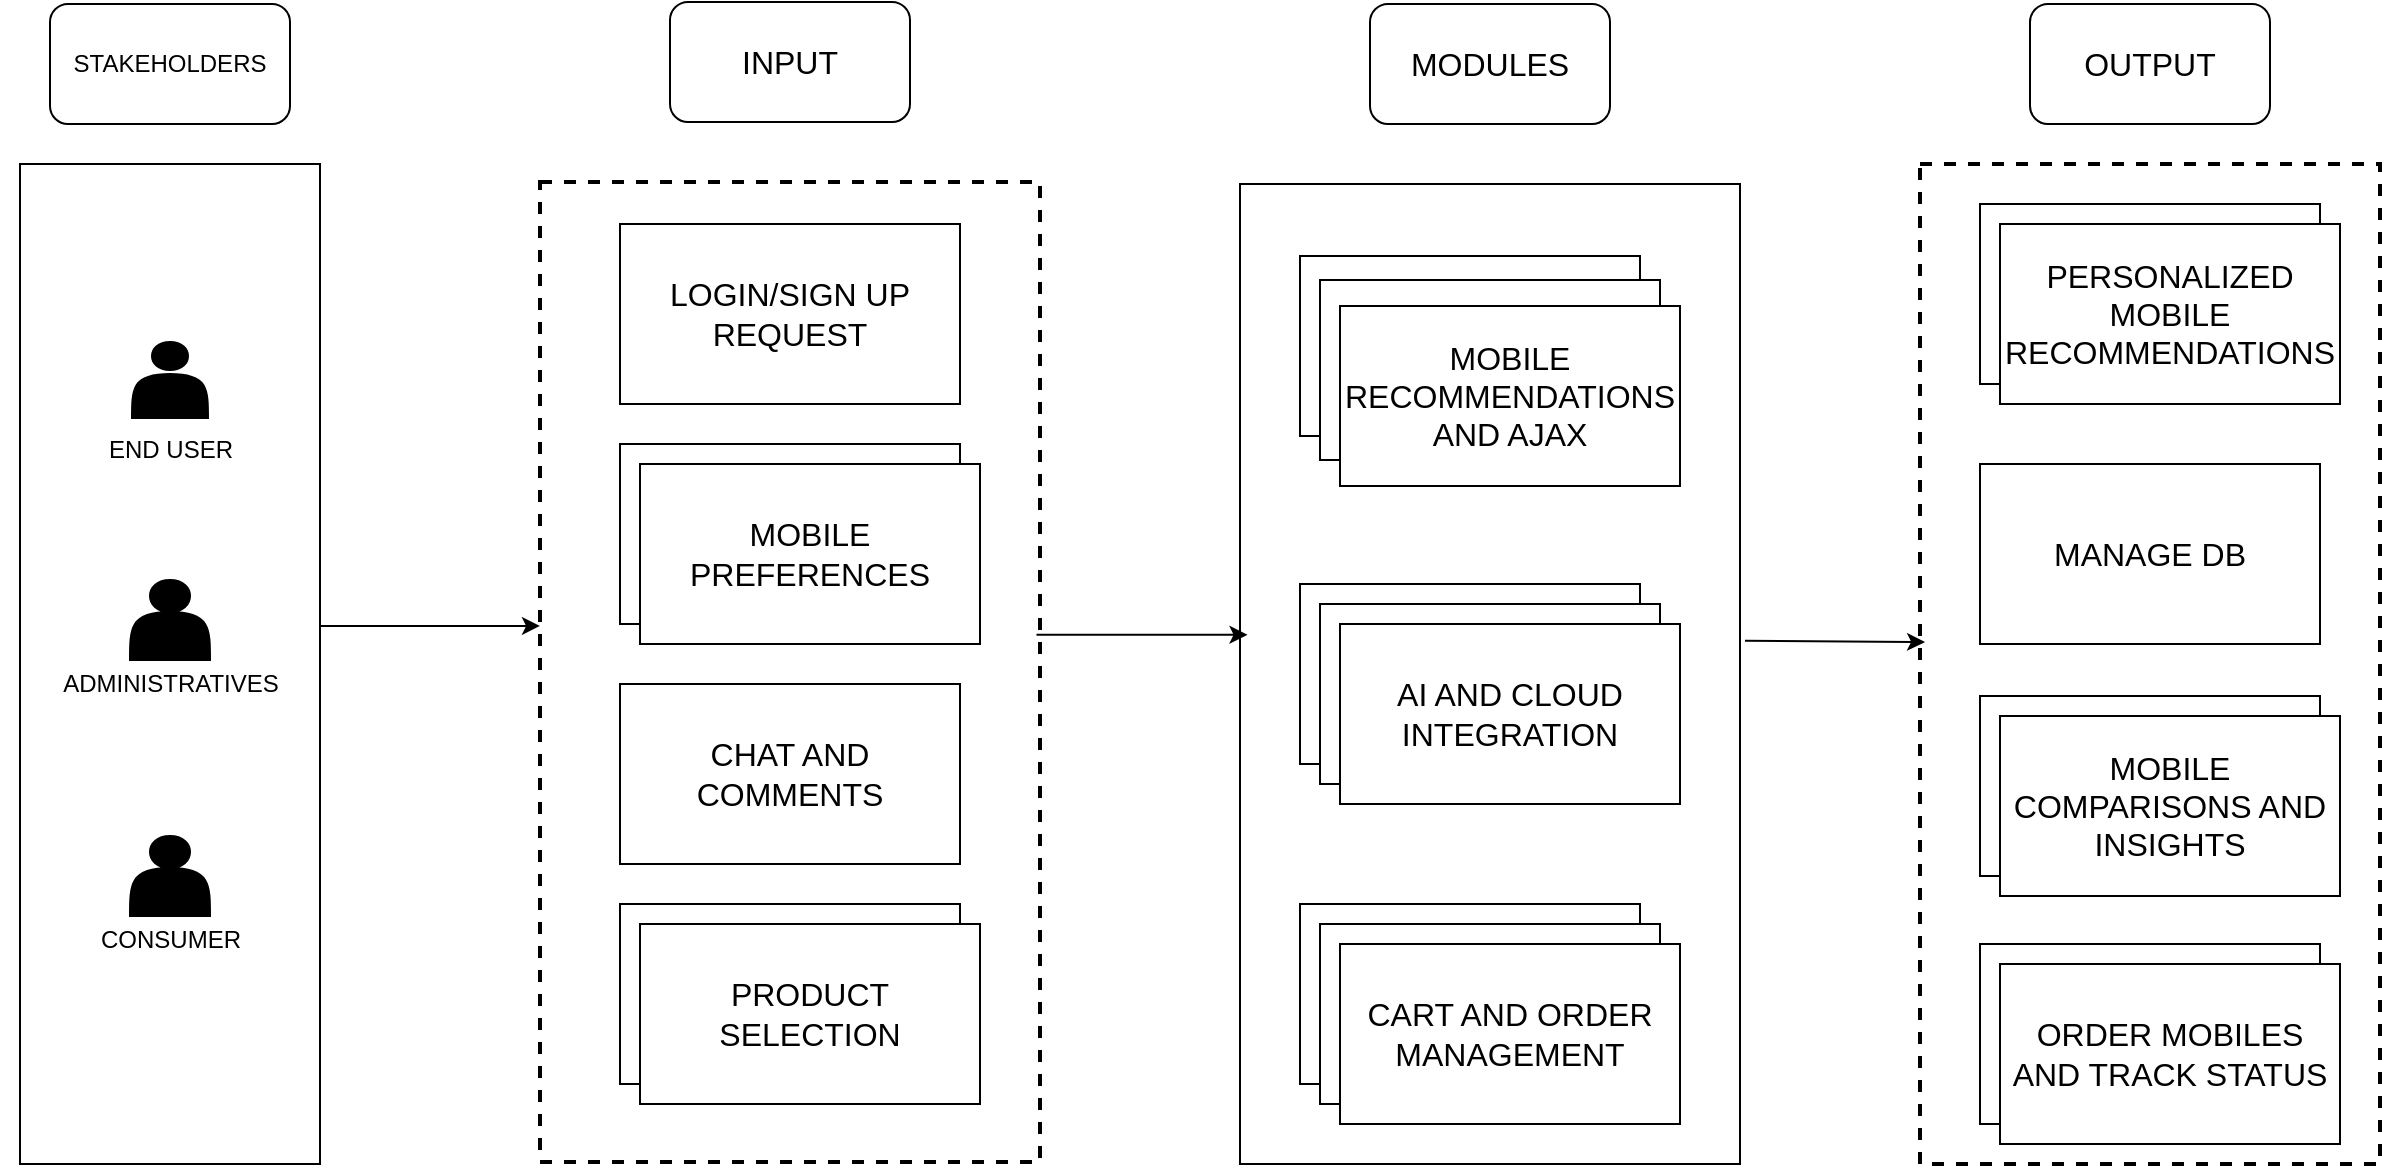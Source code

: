 <mxfile version="26.2.15">
  <diagram name="Page-1" id="9MKQ7-eeR8HE_TzTxk58">
    <mxGraphModel dx="726" dy="540" grid="1" gridSize="10" guides="1" tooltips="1" connect="1" arrows="1" fold="1" page="1" pageScale="1" pageWidth="850" pageHeight="1100" math="0" shadow="0">
      <root>
        <mxCell id="0" />
        <mxCell id="1" parent="0" />
        <mxCell id="cV-ADxkEV9v2yOwcHsHw-31" value="" style="group;fontSize=16;" parent="1" vertex="1" connectable="0">
          <mxGeometry x="680" y="110" width="250" height="580" as="geometry" />
        </mxCell>
        <mxCell id="cV-ADxkEV9v2yOwcHsHw-32" value="MODULES" style="rounded=1;whiteSpace=wrap;html=1;fontSize=16;" parent="cV-ADxkEV9v2yOwcHsHw-31" vertex="1">
          <mxGeometry x="65" width="120" height="60" as="geometry" />
        </mxCell>
        <mxCell id="cV-ADxkEV9v2yOwcHsHw-33" value="" style="html=1;whiteSpace=wrap;strokeWidth=1;fontSize=16;" parent="cV-ADxkEV9v2yOwcHsHw-31" vertex="1">
          <mxGeometry y="90" width="250" height="490" as="geometry" />
        </mxCell>
        <mxCell id="cV-ADxkEV9v2yOwcHsHw-35" value="" style="rounded=0;whiteSpace=wrap;html=1;fontSize=16;" parent="cV-ADxkEV9v2yOwcHsHw-31" vertex="1">
          <mxGeometry x="30" y="290" width="170" height="90" as="geometry" />
        </mxCell>
        <mxCell id="8Y53uQcVCTDn77OO1NvF-1" value="" style="rounded=0;whiteSpace=wrap;html=1;fontSize=16;" parent="cV-ADxkEV9v2yOwcHsHw-31" vertex="1">
          <mxGeometry x="30" y="450" width="170" height="90" as="geometry" />
        </mxCell>
        <mxCell id="dLE4pz-oNMz9xizT96WN-14" value="" style="rounded=0;whiteSpace=wrap;html=1;fontSize=16;" parent="cV-ADxkEV9v2yOwcHsHw-31" vertex="1">
          <mxGeometry x="40" y="460" width="170" height="90" as="geometry" />
        </mxCell>
        <mxCell id="rjuz7n5suw_apkvaRz9p-3" value="CART AND ORDER MANAGEMENT" style="rounded=0;whiteSpace=wrap;html=1;fontSize=16;" parent="cV-ADxkEV9v2yOwcHsHw-31" vertex="1">
          <mxGeometry x="50" y="470" width="170" height="90" as="geometry" />
        </mxCell>
        <mxCell id="dLE4pz-oNMz9xizT96WN-16" value="" style="rounded=0;whiteSpace=wrap;html=1;fontSize=16;" parent="cV-ADxkEV9v2yOwcHsHw-31" vertex="1">
          <mxGeometry x="40" y="300" width="170" height="90" as="geometry" />
        </mxCell>
        <mxCell id="dLE4pz-oNMz9xizT96WN-15" value="AI AND CLOUD INTEGRATION" style="rounded=0;whiteSpace=wrap;html=1;fontSize=16;" parent="cV-ADxkEV9v2yOwcHsHw-31" vertex="1">
          <mxGeometry x="50" y="310" width="170" height="90" as="geometry" />
        </mxCell>
        <mxCell id="dLE4pz-oNMz9xizT96WN-17" value="" style="rounded=0;whiteSpace=wrap;html=1;fontSize=16;" parent="cV-ADxkEV9v2yOwcHsHw-31" vertex="1">
          <mxGeometry x="30" y="126" width="170" height="90" as="geometry" />
        </mxCell>
        <mxCell id="dLE4pz-oNMz9xizT96WN-18" value="" style="rounded=0;whiteSpace=wrap;html=1;fontSize=16;" parent="cV-ADxkEV9v2yOwcHsHw-31" vertex="1">
          <mxGeometry x="40" y="138" width="170" height="90" as="geometry" />
        </mxCell>
        <mxCell id="cV-ADxkEV9v2yOwcHsHw-34" value="MOBILE RECOMMENDATIONS AND AJAX" style="rounded=0;whiteSpace=wrap;html=1;fontSize=16;" parent="cV-ADxkEV9v2yOwcHsHw-31" vertex="1">
          <mxGeometry x="50" y="151" width="170" height="90" as="geometry" />
        </mxCell>
        <mxCell id="cV-ADxkEV9v2yOwcHsHw-29" value="" style="group;movable=1;resizable=1;rotatable=1;deletable=1;editable=1;locked=0;connectable=1;" parent="1" vertex="1" connectable="0">
          <mxGeometry x="60" y="110" width="170" height="580" as="geometry" />
        </mxCell>
        <mxCell id="cV-ADxkEV9v2yOwcHsHw-1" value="STAKEHOLDERS" style="rounded=1;whiteSpace=wrap;html=1;movable=1;resizable=1;rotatable=1;deletable=1;editable=1;locked=0;connectable=1;" parent="cV-ADxkEV9v2yOwcHsHw-29" vertex="1">
          <mxGeometry x="25" width="120" height="60" as="geometry" />
        </mxCell>
        <mxCell id="cV-ADxkEV9v2yOwcHsHw-6" value="" style="rounded=0;whiteSpace=wrap;html=1;movable=1;resizable=1;rotatable=1;deletable=1;editable=1;locked=0;connectable=1;" parent="cV-ADxkEV9v2yOwcHsHw-29" vertex="1">
          <mxGeometry x="10" y="80" width="150" height="500" as="geometry" />
        </mxCell>
        <mxCell id="cV-ADxkEV9v2yOwcHsHw-19" value="END USER" style="text;html=1;align=center;verticalAlign=middle;resizable=1;points=[];autosize=1;strokeColor=none;fillColor=none;movable=1;rotatable=1;deletable=1;editable=1;locked=0;connectable=1;" parent="cV-ADxkEV9v2yOwcHsHw-29" vertex="1">
          <mxGeometry x="40" y="208" width="90" height="30" as="geometry" />
        </mxCell>
        <mxCell id="cV-ADxkEV9v2yOwcHsHw-20" value="CONSUMER" style="text;html=1;align=center;verticalAlign=middle;resizable=1;points=[];autosize=1;strokeColor=none;fillColor=none;movable=1;rotatable=1;deletable=1;editable=1;locked=0;connectable=1;" parent="cV-ADxkEV9v2yOwcHsHw-29" vertex="1">
          <mxGeometry x="40" y="453" width="90" height="30" as="geometry" />
        </mxCell>
        <mxCell id="dLE4pz-oNMz9xizT96WN-1" value="" style="shape=actor;whiteSpace=wrap;html=1;fillColor=#000000;strokeColor=#FFFFFF;" parent="cV-ADxkEV9v2yOwcHsHw-29" vertex="1">
          <mxGeometry x="65" y="168" width="40" height="40" as="geometry" />
        </mxCell>
        <mxCell id="dLE4pz-oNMz9xizT96WN-2" value="" style="shape=actor;whiteSpace=wrap;html=1;fillColor=#000000;" parent="cV-ADxkEV9v2yOwcHsHw-29" vertex="1">
          <mxGeometry x="65" y="416" width="40" height="40" as="geometry" />
        </mxCell>
        <mxCell id="dLE4pz-oNMz9xizT96WN-3" value="" style="shape=actor;whiteSpace=wrap;html=1;fillColor=#000000;" parent="cV-ADxkEV9v2yOwcHsHw-29" vertex="1">
          <mxGeometry x="65" y="288" width="40" height="40" as="geometry" />
        </mxCell>
        <mxCell id="dLE4pz-oNMz9xizT96WN-4" value="ADMINISTRATIVES" style="text;html=1;align=center;verticalAlign=middle;resizable=1;points=[];autosize=1;strokeColor=none;fillColor=none;movable=1;rotatable=1;deletable=1;editable=1;locked=0;connectable=1;" parent="cV-ADxkEV9v2yOwcHsHw-29" vertex="1">
          <mxGeometry x="20" y="325" width="130" height="30" as="geometry" />
        </mxCell>
        <mxCell id="cV-ADxkEV9v2yOwcHsHw-30" value="" style="group;fontSize=16;" parent="1" vertex="1" connectable="0">
          <mxGeometry x="330" y="109" width="250" height="580" as="geometry" />
        </mxCell>
        <mxCell id="cV-ADxkEV9v2yOwcHsHw-2" value="INPUT" style="rounded=1;whiteSpace=wrap;html=1;fontSize=16;" parent="cV-ADxkEV9v2yOwcHsHw-30" vertex="1">
          <mxGeometry x="65" width="120" height="60" as="geometry" />
        </mxCell>
        <mxCell id="cV-ADxkEV9v2yOwcHsHw-7" value="" style="html=1;dashed=1;whiteSpace=wrap;strokeWidth=2;fontSize=16;" parent="cV-ADxkEV9v2yOwcHsHw-30" vertex="1">
          <mxGeometry y="90" width="250" height="490" as="geometry" />
        </mxCell>
        <mxCell id="cV-ADxkEV9v2yOwcHsHw-8" value="" style="rounded=0;whiteSpace=wrap;html=1;fontSize=16;" parent="cV-ADxkEV9v2yOwcHsHw-30" vertex="1">
          <mxGeometry x="40" y="221" width="170" height="90" as="geometry" />
        </mxCell>
        <mxCell id="cV-ADxkEV9v2yOwcHsHw-27" value="" style="rounded=0;whiteSpace=wrap;html=1;fontSize=16;" parent="cV-ADxkEV9v2yOwcHsHw-30" vertex="1">
          <mxGeometry x="40" y="451" width="170" height="90" as="geometry" />
        </mxCell>
        <mxCell id="rjuz7n5suw_apkvaRz9p-1" value="MOBILE PREFERENCES" style="rounded=0;whiteSpace=wrap;html=1;fontSize=16;" parent="cV-ADxkEV9v2yOwcHsHw-30" vertex="1">
          <mxGeometry x="50" y="231" width="170" height="90" as="geometry" />
        </mxCell>
        <mxCell id="rjuz7n5suw_apkvaRz9p-2" value="PRODUCT SELECTION" style="rounded=0;whiteSpace=wrap;html=1;fontSize=16;" parent="cV-ADxkEV9v2yOwcHsHw-30" vertex="1">
          <mxGeometry x="50" y="461" width="170" height="90" as="geometry" />
        </mxCell>
        <mxCell id="dLE4pz-oNMz9xizT96WN-5" value="LOGIN/SIGN UP REQUEST" style="rounded=0;whiteSpace=wrap;html=1;fontSize=16;" parent="cV-ADxkEV9v2yOwcHsHw-30" vertex="1">
          <mxGeometry x="40" y="111" width="170" height="90" as="geometry" />
        </mxCell>
        <mxCell id="dLE4pz-oNMz9xizT96WN-6" value="CHAT AND COMMENTS" style="rounded=0;whiteSpace=wrap;html=1;fontSize=16;" parent="cV-ADxkEV9v2yOwcHsHw-30" vertex="1">
          <mxGeometry x="40" y="341" width="170" height="90" as="geometry" />
        </mxCell>
        <mxCell id="cV-ADxkEV9v2yOwcHsHw-52" value="" style="rounded=0;whiteSpace=wrap;html=1;dashed=1;strokeWidth=2;fontSize=16;" parent="1" vertex="1">
          <mxGeometry x="1020" y="190" width="230" height="500" as="geometry" />
        </mxCell>
        <mxCell id="cV-ADxkEV9v2yOwcHsHw-38" value="OUTPUT" style="rounded=1;whiteSpace=wrap;html=1;fontSize=16;" parent="1" vertex="1">
          <mxGeometry x="1075" y="110" width="120" height="60" as="geometry" />
        </mxCell>
        <mxCell id="cV-ADxkEV9v2yOwcHsHw-41" value="" style="rounded=0;whiteSpace=wrap;html=1;fontSize=16;" parent="1" vertex="1">
          <mxGeometry x="1050" y="210" width="170" height="90" as="geometry" />
        </mxCell>
        <mxCell id="cV-ADxkEV9v2yOwcHsHw-42" value="" style="rounded=0;whiteSpace=wrap;html=1;fontSize=16;" parent="1" vertex="1">
          <mxGeometry x="1050" y="456" width="170" height="90" as="geometry" />
        </mxCell>
        <mxCell id="cV-ADxkEV9v2yOwcHsHw-43" value="" style="endArrow=classic;html=1;rounded=0;exitX=0.998;exitY=0.462;exitDx=0;exitDy=0;exitPerimeter=0;entryX=0;entryY=0.453;entryDx=0;entryDy=0;entryPerimeter=0;" parent="1" source="cV-ADxkEV9v2yOwcHsHw-6" target="cV-ADxkEV9v2yOwcHsHw-7" edge="1">
          <mxGeometry width="50" height="50" relative="1" as="geometry">
            <mxPoint x="210" y="690" as="sourcePoint" />
            <mxPoint x="260" y="640" as="targetPoint" />
          </mxGeometry>
        </mxCell>
        <mxCell id="cV-ADxkEV9v2yOwcHsHw-44" value="" style="endArrow=classic;html=1;rounded=0;exitX=0.993;exitY=0.462;exitDx=0;exitDy=0;exitPerimeter=0;entryX=0.015;entryY=0.46;entryDx=0;entryDy=0;entryPerimeter=0;fontSize=16;" parent="1" source="cV-ADxkEV9v2yOwcHsHw-7" target="cV-ADxkEV9v2yOwcHsHw-33" edge="1">
          <mxGeometry width="50" height="50" relative="1" as="geometry">
            <mxPoint x="630" y="630" as="sourcePoint" />
            <mxPoint x="680" y="580" as="targetPoint" />
          </mxGeometry>
        </mxCell>
        <mxCell id="cV-ADxkEV9v2yOwcHsHw-45" value="" style="endArrow=classic;html=1;rounded=0;exitX=1.01;exitY=0.466;exitDx=0;exitDy=0;exitPerimeter=0;fontSize=16;entryX=0.011;entryY=0.478;entryDx=0;entryDy=0;entryPerimeter=0;" parent="1" source="cV-ADxkEV9v2yOwcHsHw-33" target="cV-ADxkEV9v2yOwcHsHw-52" edge="1">
          <mxGeometry width="50" height="50" relative="1" as="geometry">
            <mxPoint x="890" y="630" as="sourcePoint" />
            <mxPoint x="1020" y="430" as="targetPoint" />
          </mxGeometry>
        </mxCell>
        <mxCell id="dLE4pz-oNMz9xizT96WN-20" value="PERSONALIZED MOBILE RECOMMENDATIONS" style="rounded=0;whiteSpace=wrap;html=1;fontSize=16;" parent="1" vertex="1">
          <mxGeometry x="1060" y="220" width="170" height="90" as="geometry" />
        </mxCell>
        <mxCell id="dLE4pz-oNMz9xizT96WN-21" value="MOBILE COMPARISONS AND INSIGHTS" style="rounded=0;whiteSpace=wrap;html=1;fontSize=16;" parent="1" vertex="1">
          <mxGeometry x="1060" y="466" width="170" height="90" as="geometry" />
        </mxCell>
        <mxCell id="dLE4pz-oNMz9xizT96WN-23" value="MANAGE DB" style="rounded=0;whiteSpace=wrap;html=1;fontSize=16;" parent="1" vertex="1">
          <mxGeometry x="1050" y="340" width="170" height="90" as="geometry" />
        </mxCell>
        <mxCell id="dLE4pz-oNMz9xizT96WN-25" value="" style="rounded=0;whiteSpace=wrap;html=1;fontSize=16;" parent="1" vertex="1">
          <mxGeometry x="1050" y="580" width="170" height="90" as="geometry" />
        </mxCell>
        <mxCell id="2HXPZsUzLgR3vs4WT88c-22" value="ORDER MOBILES AND TRACK STATUS" style="rounded=0;whiteSpace=wrap;html=1;fontSize=16;" parent="1" vertex="1">
          <mxGeometry x="1060" y="590" width="170" height="90" as="geometry" />
        </mxCell>
      </root>
    </mxGraphModel>
  </diagram>
</mxfile>
